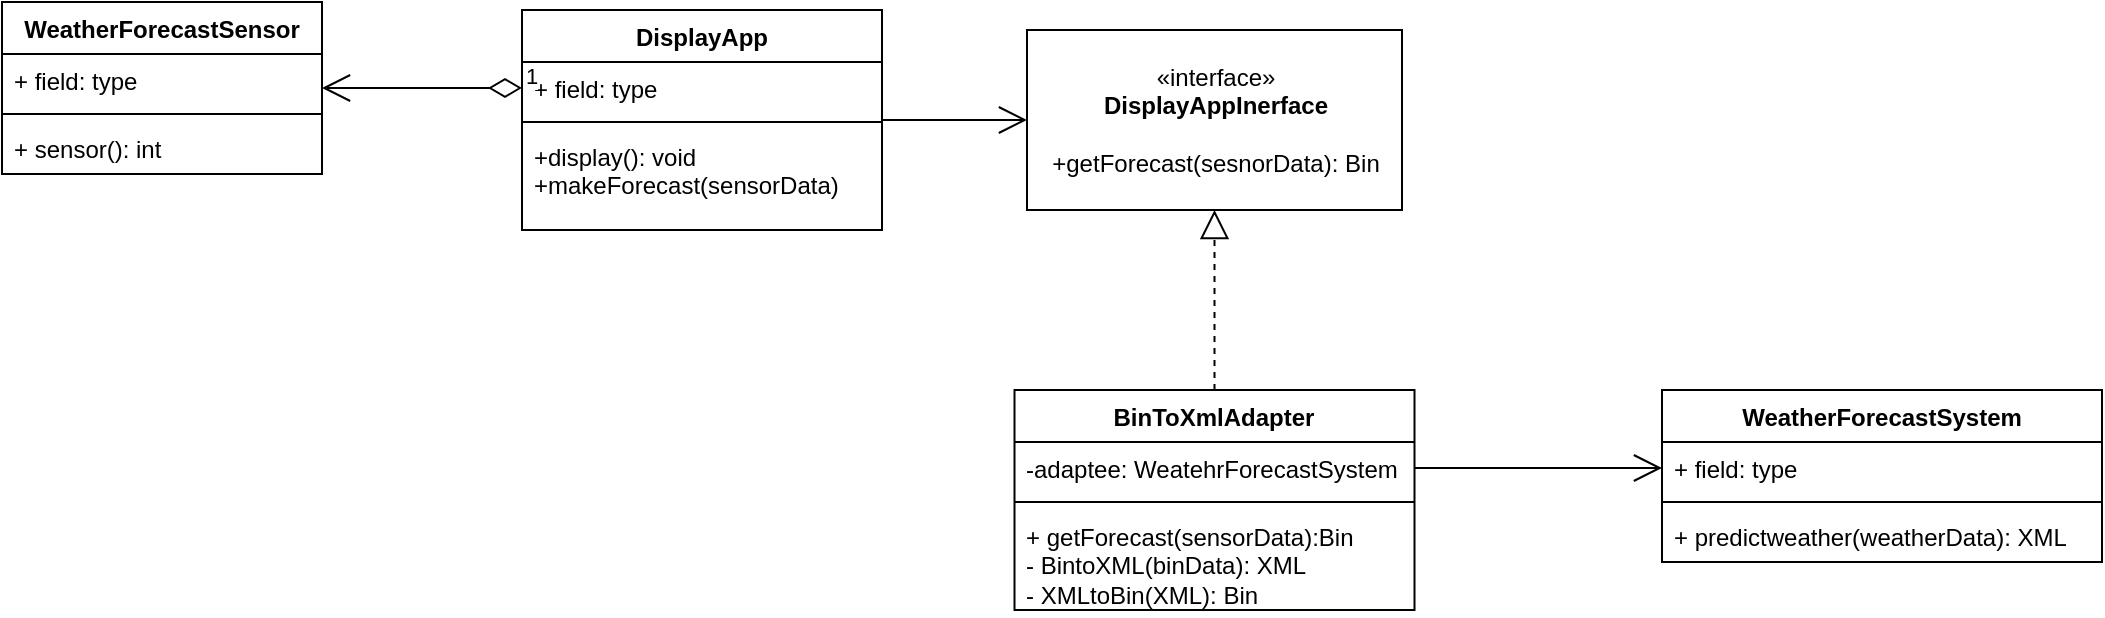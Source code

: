 <mxfile version="25.0.0">
  <diagram name="Page-1" id="e7e014a7-5840-1c2e-5031-d8a46d1fe8dd">
    <mxGraphModel dx="2533" dy="795" grid="1" gridSize="10" guides="1" tooltips="1" connect="1" arrows="1" fold="1" page="1" pageScale="1" pageWidth="1169" pageHeight="826" background="none" math="0" shadow="0">
      <root>
        <mxCell id="0" />
        <mxCell id="1" parent="0" />
        <mxCell id="3HFZo8G-fp1LGkDsobf3-41" value="WeatherForecastSensor" style="swimlane;fontStyle=1;align=center;verticalAlign=top;childLayout=stackLayout;horizontal=1;startSize=26;horizontalStack=0;resizeParent=1;resizeParentMax=0;resizeLast=0;collapsible=1;marginBottom=0;whiteSpace=wrap;html=1;" vertex="1" parent="1">
          <mxGeometry x="-20" y="126" width="160" height="86" as="geometry" />
        </mxCell>
        <mxCell id="3HFZo8G-fp1LGkDsobf3-42" value="+ field: type" style="text;strokeColor=none;fillColor=none;align=left;verticalAlign=top;spacingLeft=4;spacingRight=4;overflow=hidden;rotatable=0;points=[[0,0.5],[1,0.5]];portConstraint=eastwest;whiteSpace=wrap;html=1;" vertex="1" parent="3HFZo8G-fp1LGkDsobf3-41">
          <mxGeometry y="26" width="160" height="26" as="geometry" />
        </mxCell>
        <mxCell id="3HFZo8G-fp1LGkDsobf3-43" value="" style="line;strokeWidth=1;fillColor=none;align=left;verticalAlign=middle;spacingTop=-1;spacingLeft=3;spacingRight=3;rotatable=0;labelPosition=right;points=[];portConstraint=eastwest;strokeColor=inherit;" vertex="1" parent="3HFZo8G-fp1LGkDsobf3-41">
          <mxGeometry y="52" width="160" height="8" as="geometry" />
        </mxCell>
        <mxCell id="3HFZo8G-fp1LGkDsobf3-44" value="&lt;div&gt;+ sensor(): int&lt;/div&gt;" style="text;strokeColor=none;fillColor=none;align=left;verticalAlign=top;spacingLeft=4;spacingRight=4;overflow=hidden;rotatable=0;points=[[0,0.5],[1,0.5]];portConstraint=eastwest;whiteSpace=wrap;html=1;" vertex="1" parent="3HFZo8G-fp1LGkDsobf3-41">
          <mxGeometry y="60" width="160" height="26" as="geometry" />
        </mxCell>
        <mxCell id="3HFZo8G-fp1LGkDsobf3-45" value="&lt;div&gt;WeatherForecastSystem&lt;/div&gt;&lt;div&gt;&lt;br&gt;&lt;/div&gt;" style="swimlane;fontStyle=1;align=center;verticalAlign=top;childLayout=stackLayout;horizontal=1;startSize=26;horizontalStack=0;resizeParent=1;resizeParentMax=0;resizeLast=0;collapsible=1;marginBottom=0;whiteSpace=wrap;html=1;" vertex="1" parent="1">
          <mxGeometry x="810" y="320" width="220" height="86" as="geometry" />
        </mxCell>
        <mxCell id="3HFZo8G-fp1LGkDsobf3-46" value="+ field: type" style="text;strokeColor=none;fillColor=none;align=left;verticalAlign=top;spacingLeft=4;spacingRight=4;overflow=hidden;rotatable=0;points=[[0,0.5],[1,0.5]];portConstraint=eastwest;whiteSpace=wrap;html=1;" vertex="1" parent="3HFZo8G-fp1LGkDsobf3-45">
          <mxGeometry y="26" width="220" height="26" as="geometry" />
        </mxCell>
        <mxCell id="3HFZo8G-fp1LGkDsobf3-47" value="" style="line;strokeWidth=1;fillColor=none;align=left;verticalAlign=middle;spacingTop=-1;spacingLeft=3;spacingRight=3;rotatable=0;labelPosition=right;points=[];portConstraint=eastwest;strokeColor=inherit;" vertex="1" parent="3HFZo8G-fp1LGkDsobf3-45">
          <mxGeometry y="52" width="220" height="8" as="geometry" />
        </mxCell>
        <mxCell id="3HFZo8G-fp1LGkDsobf3-48" value="+ predictweather(weatherData): XML" style="text;strokeColor=none;fillColor=none;align=left;verticalAlign=top;spacingLeft=4;spacingRight=4;overflow=hidden;rotatable=0;points=[[0,0.5],[1,0.5]];portConstraint=eastwest;whiteSpace=wrap;html=1;" vertex="1" parent="3HFZo8G-fp1LGkDsobf3-45">
          <mxGeometry y="60" width="220" height="26" as="geometry" />
        </mxCell>
        <mxCell id="3HFZo8G-fp1LGkDsobf3-49" value="BinToXmlAdapter" style="swimlane;fontStyle=1;align=center;verticalAlign=top;childLayout=stackLayout;horizontal=1;startSize=26;horizontalStack=0;resizeParent=1;resizeParentMax=0;resizeLast=0;collapsible=1;marginBottom=0;whiteSpace=wrap;html=1;" vertex="1" parent="1">
          <mxGeometry x="486.25" y="320" width="200" height="110" as="geometry" />
        </mxCell>
        <mxCell id="3HFZo8G-fp1LGkDsobf3-50" value="-adaptee: WeatehrForecastSystem" style="text;strokeColor=none;fillColor=none;align=left;verticalAlign=top;spacingLeft=4;spacingRight=4;overflow=hidden;rotatable=0;points=[[0,0.5],[1,0.5]];portConstraint=eastwest;whiteSpace=wrap;html=1;" vertex="1" parent="3HFZo8G-fp1LGkDsobf3-49">
          <mxGeometry y="26" width="200" height="26" as="geometry" />
        </mxCell>
        <mxCell id="3HFZo8G-fp1LGkDsobf3-51" value="" style="line;strokeWidth=1;fillColor=none;align=left;verticalAlign=middle;spacingTop=-1;spacingLeft=3;spacingRight=3;rotatable=0;labelPosition=right;points=[];portConstraint=eastwest;strokeColor=inherit;" vertex="1" parent="3HFZo8G-fp1LGkDsobf3-49">
          <mxGeometry y="52" width="200" height="8" as="geometry" />
        </mxCell>
        <mxCell id="3HFZo8G-fp1LGkDsobf3-52" value="&lt;div&gt;+ getForecast(sensorData):Bin&lt;br&gt;&lt;/div&gt;&lt;div&gt;- BintoXML(binData): XML&lt;/div&gt;&lt;div&gt;- XMLtoBin(XML): Bin&lt;br&gt;&lt;/div&gt;" style="text;strokeColor=none;fillColor=none;align=left;verticalAlign=top;spacingLeft=4;spacingRight=4;overflow=hidden;rotatable=0;points=[[0,0.5],[1,0.5]];portConstraint=eastwest;whiteSpace=wrap;html=1;" vertex="1" parent="3HFZo8G-fp1LGkDsobf3-49">
          <mxGeometry y="60" width="200" height="50" as="geometry" />
        </mxCell>
        <mxCell id="3HFZo8G-fp1LGkDsobf3-53" value="DisplayApp" style="swimlane;fontStyle=1;align=center;verticalAlign=top;childLayout=stackLayout;horizontal=1;startSize=26;horizontalStack=0;resizeParent=1;resizeParentMax=0;resizeLast=0;collapsible=1;marginBottom=0;whiteSpace=wrap;html=1;" vertex="1" parent="1">
          <mxGeometry x="240" y="130" width="180" height="110" as="geometry" />
        </mxCell>
        <mxCell id="3HFZo8G-fp1LGkDsobf3-54" value="+ field: type" style="text;strokeColor=none;fillColor=none;align=left;verticalAlign=top;spacingLeft=4;spacingRight=4;overflow=hidden;rotatable=0;points=[[0,0.5],[1,0.5]];portConstraint=eastwest;whiteSpace=wrap;html=1;" vertex="1" parent="3HFZo8G-fp1LGkDsobf3-53">
          <mxGeometry y="26" width="180" height="26" as="geometry" />
        </mxCell>
        <mxCell id="3HFZo8G-fp1LGkDsobf3-55" value="" style="line;strokeWidth=1;fillColor=none;align=left;verticalAlign=middle;spacingTop=-1;spacingLeft=3;spacingRight=3;rotatable=0;labelPosition=right;points=[];portConstraint=eastwest;strokeColor=inherit;" vertex="1" parent="3HFZo8G-fp1LGkDsobf3-53">
          <mxGeometry y="52" width="180" height="8" as="geometry" />
        </mxCell>
        <mxCell id="3HFZo8G-fp1LGkDsobf3-56" value="&lt;div&gt;+display(): void&lt;/div&gt;&lt;div&gt;+makeForecast(sensorData)&lt;br&gt;&lt;/div&gt;" style="text;strokeColor=none;fillColor=none;align=left;verticalAlign=top;spacingLeft=4;spacingRight=4;overflow=hidden;rotatable=0;points=[[0,0.5],[1,0.5]];portConstraint=eastwest;whiteSpace=wrap;html=1;" vertex="1" parent="3HFZo8G-fp1LGkDsobf3-53">
          <mxGeometry y="60" width="180" height="50" as="geometry" />
        </mxCell>
        <mxCell id="3HFZo8G-fp1LGkDsobf3-61" value="&lt;div&gt;«interface»&lt;b&gt;&lt;br&gt;&lt;/b&gt;&lt;/div&gt;&lt;div&gt;&lt;b&gt;DisplayAppInerface&lt;/b&gt;&lt;/div&gt;&lt;div&gt;&lt;br&gt;&lt;/div&gt;&lt;div&gt;+getForecast(sesnorData): Bin&lt;br&gt;&lt;/div&gt;" style="html=1;whiteSpace=wrap;" vertex="1" parent="1">
          <mxGeometry x="492.5" y="140" width="187.5" height="90" as="geometry" />
        </mxCell>
        <mxCell id="3HFZo8G-fp1LGkDsobf3-62" value="" style="endArrow=block;dashed=1;endFill=0;endSize=12;html=1;rounded=0;exitX=0.5;exitY=0;exitDx=0;exitDy=0;entryX=0.5;entryY=1;entryDx=0;entryDy=0;" edge="1" parent="1" source="3HFZo8G-fp1LGkDsobf3-49" target="3HFZo8G-fp1LGkDsobf3-61">
          <mxGeometry width="160" relative="1" as="geometry">
            <mxPoint x="560" y="240" as="sourcePoint" />
            <mxPoint x="720" y="240" as="targetPoint" />
          </mxGeometry>
        </mxCell>
        <mxCell id="3HFZo8G-fp1LGkDsobf3-63" value="" style="endArrow=open;endFill=1;endSize=12;html=1;rounded=0;exitX=1;exitY=0.5;exitDx=0;exitDy=0;entryX=0;entryY=0.5;entryDx=0;entryDy=0;" edge="1" parent="1" source="3HFZo8G-fp1LGkDsobf3-50" target="3HFZo8G-fp1LGkDsobf3-46">
          <mxGeometry width="160" relative="1" as="geometry">
            <mxPoint x="670" y="380" as="sourcePoint" />
            <mxPoint x="830" y="380" as="targetPoint" />
          </mxGeometry>
        </mxCell>
        <mxCell id="3HFZo8G-fp1LGkDsobf3-67" value="" style="endArrow=open;endFill=1;endSize=12;html=1;rounded=0;entryX=0;entryY=0.5;entryDx=0;entryDy=0;exitX=1;exitY=0.5;exitDx=0;exitDy=0;" edge="1" parent="1" source="3HFZo8G-fp1LGkDsobf3-53" target="3HFZo8G-fp1LGkDsobf3-61">
          <mxGeometry width="160" relative="1" as="geometry">
            <mxPoint x="270" y="340" as="sourcePoint" />
            <mxPoint x="430" y="340" as="targetPoint" />
          </mxGeometry>
        </mxCell>
        <mxCell id="3HFZo8G-fp1LGkDsobf3-68" value="1" style="endArrow=open;html=1;endSize=12;startArrow=diamondThin;startSize=14;startFill=0;edgeStyle=orthogonalEdgeStyle;align=left;verticalAlign=bottom;rounded=0;entryX=1;entryY=0.5;entryDx=0;entryDy=0;exitX=0;exitY=0.5;exitDx=0;exitDy=0;" edge="1" parent="1" source="3HFZo8G-fp1LGkDsobf3-54" target="3HFZo8G-fp1LGkDsobf3-41">
          <mxGeometry x="-1" y="3" relative="1" as="geometry">
            <mxPoint x="260" y="210" as="sourcePoint" />
            <mxPoint x="330" y="260" as="targetPoint" />
          </mxGeometry>
        </mxCell>
      </root>
    </mxGraphModel>
  </diagram>
</mxfile>
